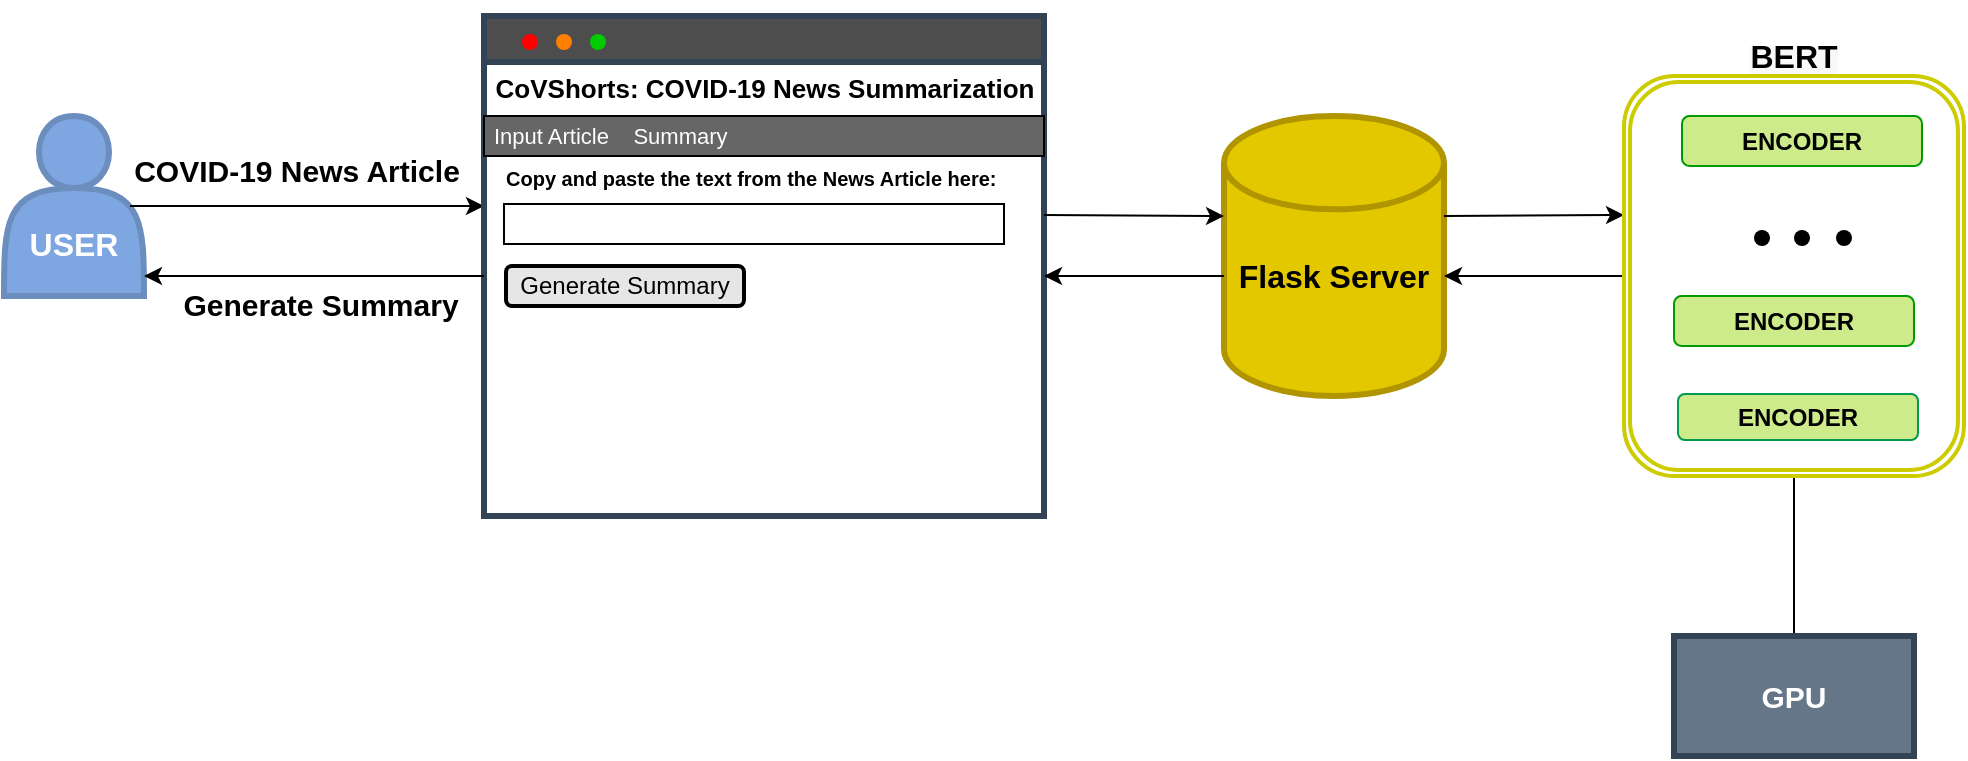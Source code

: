 <mxfile version="14.8.0" type="github">
  <diagram id="6Px6BZZu-yz_-wVxd4x5" name="Page-1">
    <mxGraphModel dx="1790" dy="537" grid="1" gridSize="10" guides="1" tooltips="1" connect="1" arrows="1" fold="1" page="1" pageScale="1" pageWidth="850" pageHeight="1100" math="0" shadow="0">
      <root>
        <mxCell id="0" />
        <mxCell id="1" parent="0" />
        <mxCell id="YDBuv8ddOCUkQB5ImE2G-1" value="&lt;font color=&quot;#ffffff&quot; style=&quot;font-size: 16px&quot;&gt;&lt;br&gt;&lt;br&gt;USER&lt;/font&gt;" style="shape=actor;whiteSpace=wrap;html=1;fontStyle=1;strokeColor=#6c8ebf;strokeWidth=3;fillColor=#7EA6E0;" parent="1" vertex="1">
          <mxGeometry x="-150" y="400" width="70" height="90" as="geometry" />
        </mxCell>
        <mxCell id="YDBuv8ddOCUkQB5ImE2G-2" value="" style="endArrow=classic;html=1;fontStyle=1;exitX=0.9;exitY=0.5;exitDx=0;exitDy=0;exitPerimeter=0;" parent="1" source="YDBuv8ddOCUkQB5ImE2G-1" edge="1">
          <mxGeometry width="50" height="50" relative="1" as="geometry">
            <mxPoint x="-60" y="439" as="sourcePoint" />
            <mxPoint x="90" y="445" as="targetPoint" />
          </mxGeometry>
        </mxCell>
        <mxCell id="YDBuv8ddOCUkQB5ImE2G-3" value="&lt;span style=&quot;font-size: 16px&quot;&gt;&lt;font style=&quot;font-size: 16px&quot;&gt;&lt;br&gt;Flask Server&lt;/font&gt;&lt;/span&gt;" style="strokeWidth=3;html=1;shape=mxgraph.flowchart.database;whiteSpace=wrap;fontStyle=1;fillColor=#e3c800;strokeColor=#B09500;fontColor=#000000;" parent="1" vertex="1">
          <mxGeometry x="460" y="400" width="110" height="140" as="geometry" />
        </mxCell>
        <mxCell id="YDBuv8ddOCUkQB5ImE2G-5" value="" style="swimlane;fontStyle=1;strokeColor=#314354;strokeWidth=3;fontColor=#ffffff;fillColor=#4D4D4D;" parent="1" vertex="1">
          <mxGeometry x="90" y="350" width="280" height="250" as="geometry" />
        </mxCell>
        <mxCell id="YDBuv8ddOCUkQB5ImE2G-6" value="&lt;font style=&quot;font-size: 13px&quot;&gt;CoVShorts: COVID-19 News Summarization&lt;/font&gt;" style="text;html=1;align=center;verticalAlign=middle;resizable=0;points=[];autosize=1;strokeColor=none;fontStyle=1" parent="YDBuv8ddOCUkQB5ImE2G-5" vertex="1">
          <mxGeometry y="26" width="280" height="20" as="geometry" />
        </mxCell>
        <mxCell id="QS6g459HwWV62j3J0UH3-10" value="" style="shape=waypoint;sketch=0;fillStyle=solid;size=6;pointerEvents=1;points=[];fillColor=none;resizable=0;rotatable=0;perimeter=centerPerimeter;snapToPoint=1;strokeWidth=2;strokeColor=#FF0000;" vertex="1" parent="YDBuv8ddOCUkQB5ImE2G-5">
          <mxGeometry x="3" y="-7" width="40" height="40" as="geometry" />
        </mxCell>
        <mxCell id="QS6g459HwWV62j3J0UH3-14" value="" style="verticalLabelPosition=bottom;verticalAlign=top;html=1;shape=mxgraph.basic.rect;fillColor2=none;strokeWidth=1;size=20;indent=5;fillColor=#666666;" vertex="1" parent="YDBuv8ddOCUkQB5ImE2G-5">
          <mxGeometry y="50" width="280" height="20" as="geometry" />
        </mxCell>
        <mxCell id="QS6g459HwWV62j3J0UH3-15" value="&lt;span style=&quot;color: rgb(255 , 255 , 255)&quot;&gt;&lt;font style=&quot;font-size: 11px&quot;&gt;Input Article&amp;nbsp; &amp;nbsp; Summary&lt;/font&gt;&lt;/span&gt;" style="text;html=1;strokeColor=none;fillColor=none;align=left;verticalAlign=middle;whiteSpace=wrap;rounded=0;" vertex="1" parent="YDBuv8ddOCUkQB5ImE2G-5">
          <mxGeometry x="3" y="50" width="180" height="20" as="geometry" />
        </mxCell>
        <mxCell id="QS6g459HwWV62j3J0UH3-16" value="&lt;b&gt;&lt;font style=&quot;font-size: 10px&quot;&gt;Copy and paste the text from the News Article here:&lt;/font&gt;&lt;/b&gt;" style="text;html=1;strokeColor=none;fillColor=none;align=left;verticalAlign=middle;whiteSpace=wrap;rounded=0;" vertex="1" parent="YDBuv8ddOCUkQB5ImE2G-5">
          <mxGeometry x="9" y="71" width="250" height="20" as="geometry" />
        </mxCell>
        <mxCell id="QS6g459HwWV62j3J0UH3-19" value="Generate Summary" style="rounded=1;whiteSpace=wrap;html=1;strokeColor=#000000;strokeWidth=2;fillColor=#E6E6E6;" vertex="1" parent="YDBuv8ddOCUkQB5ImE2G-5">
          <mxGeometry x="11" y="125" width="119" height="20" as="geometry" />
        </mxCell>
        <mxCell id="YDBuv8ddOCUkQB5ImE2G-7" value="" style="endArrow=classic;html=1;exitX=1;exitY=0.75;exitDx=0;exitDy=0;fontStyle=1" parent="1" edge="1">
          <mxGeometry width="50" height="50" relative="1" as="geometry">
            <mxPoint x="370" y="449.5" as="sourcePoint" />
            <mxPoint x="460" y="450" as="targetPoint" />
          </mxGeometry>
        </mxCell>
        <mxCell id="DcRiHIBrCNJo4SaFgOtc-1" value="" style="endArrow=classic;html=1;fontStyle=1" parent="1" edge="1">
          <mxGeometry width="50" height="50" relative="1" as="geometry">
            <mxPoint x="570" y="450" as="sourcePoint" />
            <mxPoint x="660" y="449.5" as="targetPoint" />
          </mxGeometry>
        </mxCell>
        <mxCell id="DcRiHIBrCNJo4SaFgOtc-4" value="&lt;b&gt;&lt;font style=&quot;font-size: 15px&quot;&gt;COVID-19 News Article&lt;/font&gt;&lt;/b&gt;" style="text;html=1;align=center;verticalAlign=middle;resizable=0;points=[];autosize=1;strokeColor=none;" parent="1" vertex="1">
          <mxGeometry x="-94" y="417" width="180" height="20" as="geometry" />
        </mxCell>
        <mxCell id="DcRiHIBrCNJo4SaFgOtc-5" value="" style="endArrow=none;html=1;exitX=0.5;exitY=0;exitDx=0;exitDy=0;entryX=0.5;entryY=1;entryDx=0;entryDy=0;" parent="1" edge="1" target="QS6g459HwWV62j3J0UH3-1" source="DcRiHIBrCNJo4SaFgOtc-6">
          <mxGeometry width="50" height="50" relative="1" as="geometry">
            <mxPoint x="739.79" y="630" as="sourcePoint" />
            <mxPoint x="739.5" y="560" as="targetPoint" />
            <Array as="points" />
          </mxGeometry>
        </mxCell>
        <mxCell id="DcRiHIBrCNJo4SaFgOtc-6" value="&lt;b&gt;&lt;font style=&quot;font-size: 15px&quot;&gt;GPU&lt;/font&gt;&lt;/b&gt;" style="rounded=0;whiteSpace=wrap;html=1;fillColor=#647687;strokeColor=#314354;fontColor=#ffffff;strokeWidth=3;" parent="1" vertex="1">
          <mxGeometry x="685" y="660" width="120" height="60" as="geometry" />
        </mxCell>
        <mxCell id="DcRiHIBrCNJo4SaFgOtc-7" value="" style="endArrow=classic;html=1;fontStyle=1;" parent="1" edge="1">
          <mxGeometry width="50" height="50" relative="1" as="geometry">
            <mxPoint x="90" y="480" as="sourcePoint" />
            <mxPoint x="-80" y="480" as="targetPoint" />
          </mxGeometry>
        </mxCell>
        <mxCell id="DcRiHIBrCNJo4SaFgOtc-8" value="&lt;b&gt;&lt;font style=&quot;font-size: 15px&quot;&gt;Generate Summary&lt;/font&gt;&lt;/b&gt;" style="text;html=1;align=center;verticalAlign=middle;resizable=0;points=[];autosize=1;strokeColor=none;" parent="1" vertex="1">
          <mxGeometry x="-67" y="484" width="150" height="20" as="geometry" />
        </mxCell>
        <mxCell id="DcRiHIBrCNJo4SaFgOtc-13" value="" style="endArrow=classic;html=1;fontStyle=1;" parent="1" edge="1">
          <mxGeometry width="50" height="50" relative="1" as="geometry">
            <mxPoint x="460" y="480" as="sourcePoint" />
            <mxPoint x="370" y="480" as="targetPoint" />
          </mxGeometry>
        </mxCell>
        <mxCell id="DcRiHIBrCNJo4SaFgOtc-14" value="" style="endArrow=classic;html=1;fontStyle=1;" parent="1" edge="1">
          <mxGeometry width="50" height="50" relative="1" as="geometry">
            <mxPoint x="660" y="480" as="sourcePoint" />
            <mxPoint x="570" y="480" as="targetPoint" />
          </mxGeometry>
        </mxCell>
        <mxCell id="QS6g459HwWV62j3J0UH3-1" value="" style="shape=ext;double=1;rounded=1;whiteSpace=wrap;html=1;strokeColor=#CCCC00;strokeWidth=2;perimeterSpacing=0;" vertex="1" parent="1">
          <mxGeometry x="660" y="380" width="170" height="200" as="geometry" />
        </mxCell>
        <mxCell id="DcRiHIBrCNJo4SaFgOtc-3" value="&lt;font&gt;&lt;b style=&quot;color: rgb(0 , 0 , 0) ; font-family: &amp;#34;helvetica&amp;#34; ; font-style: normal ; letter-spacing: normal ; text-align: center ; text-indent: 0px ; text-transform: none ; word-spacing: 0px ; background-color: rgb(248 , 249 , 250)&quot;&gt;&lt;font style=&quot;font-size: 16px&quot;&gt;BERT&lt;/font&gt;&lt;/b&gt;&lt;br&gt;&lt;/font&gt;" style="text;html=1;strokeColor=none;fillColor=none;align=center;verticalAlign=middle;whiteSpace=wrap;rounded=0;" parent="1" vertex="1">
          <mxGeometry x="725" y="360" width="40" height="20" as="geometry" />
        </mxCell>
        <mxCell id="QS6g459HwWV62j3J0UH3-2" value="&lt;b&gt;ENCODER&lt;/b&gt;" style="rounded=1;whiteSpace=wrap;html=1;fillColor=#cdeb8b;strokeColor=#009900;" vertex="1" parent="1">
          <mxGeometry x="689" y="400" width="120" height="25" as="geometry" />
        </mxCell>
        <mxCell id="QS6g459HwWV62j3J0UH3-3" value="&lt;b&gt;ENCODER&lt;/b&gt;" style="rounded=1;whiteSpace=wrap;html=1;fillColor=#cdeb8b;strokeColor=#009900;" vertex="1" parent="1">
          <mxGeometry x="685" y="490" width="120" height="25" as="geometry" />
        </mxCell>
        <mxCell id="QS6g459HwWV62j3J0UH3-4" value="&lt;b&gt;ENCODER&lt;/b&gt;" style="rounded=1;whiteSpace=wrap;html=1;fillColor=#cdeb8b;strokeColor=#00994D;" vertex="1" parent="1">
          <mxGeometry x="687" y="539" width="120" height="23" as="geometry" />
        </mxCell>
        <mxCell id="QS6g459HwWV62j3J0UH3-7" value="" style="shape=waypoint;sketch=0;fillStyle=solid;size=6;pointerEvents=1;points=[];fillColor=none;resizable=0;rotatable=0;perimeter=centerPerimeter;snapToPoint=1;strokeWidth=2;" vertex="1" parent="1">
          <mxGeometry x="729" y="441" width="40" height="40" as="geometry" />
        </mxCell>
        <mxCell id="QS6g459HwWV62j3J0UH3-8" value="" style="shape=waypoint;sketch=0;fillStyle=solid;size=6;pointerEvents=1;points=[];fillColor=none;resizable=0;rotatable=0;perimeter=centerPerimeter;snapToPoint=1;strokeWidth=2;" vertex="1" parent="1">
          <mxGeometry x="750" y="441" width="40" height="40" as="geometry" />
        </mxCell>
        <mxCell id="QS6g459HwWV62j3J0UH3-9" value="" style="shape=waypoint;sketch=0;fillStyle=solid;size=6;pointerEvents=1;points=[];fillColor=none;resizable=0;rotatable=0;perimeter=centerPerimeter;snapToPoint=1;strokeWidth=2;" vertex="1" parent="1">
          <mxGeometry x="709" y="441" width="40" height="40" as="geometry" />
        </mxCell>
        <mxCell id="QS6g459HwWV62j3J0UH3-11" value="" style="shape=waypoint;sketch=0;fillStyle=solid;size=6;pointerEvents=1;points=[];fillColor=none;resizable=0;rotatable=0;perimeter=centerPerimeter;snapToPoint=1;strokeWidth=2;strokeColor=#FF8000;" vertex="1" parent="1">
          <mxGeometry x="110" y="343" width="40" height="40" as="geometry" />
        </mxCell>
        <mxCell id="QS6g459HwWV62j3J0UH3-13" value="" style="shape=waypoint;sketch=0;fillStyle=solid;size=6;pointerEvents=1;points=[];fillColor=none;resizable=0;rotatable=0;perimeter=centerPerimeter;snapToPoint=1;strokeWidth=2;strokeColor=#00CC00;" vertex="1" parent="1">
          <mxGeometry x="127" y="343" width="40" height="40" as="geometry" />
        </mxCell>
        <mxCell id="QS6g459HwWV62j3J0UH3-17" value="" style="rounded=0;whiteSpace=wrap;html=1;strokeWidth=1;fillColor=#FFFFFF;" vertex="1" parent="1">
          <mxGeometry x="100" y="444" width="250" height="20" as="geometry" />
        </mxCell>
      </root>
    </mxGraphModel>
  </diagram>
</mxfile>
